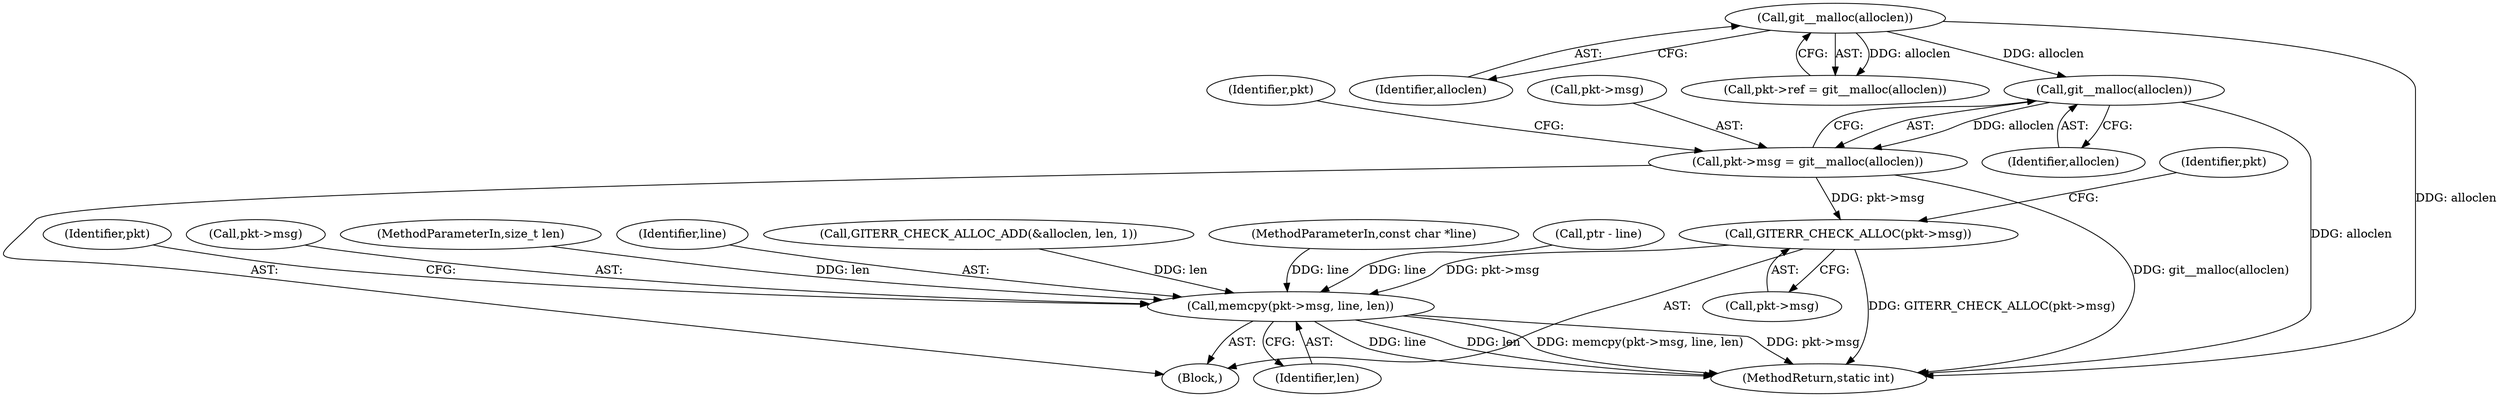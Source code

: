 digraph "0_libgit2_1f9a8510e1d2f20ed7334eeeddb92c4dd8e7c649@API" {
"1000216" [label="(Call,git__malloc(alloclen))"];
"1000161" [label="(Call,git__malloc(alloclen))"];
"1000212" [label="(Call,pkt->msg = git__malloc(alloclen))"];
"1000218" [label="(Call,GITERR_CHECK_ALLOC(pkt->msg))"];
"1000222" [label="(Call,memcpy(pkt->msg, line, len))"];
"1000222" [label="(Call,memcpy(pkt->msg, line, len))"];
"1000219" [label="(Call,pkt->msg)"];
"1000212" [label="(Call,pkt->msg = git__malloc(alloclen))"];
"1000162" [label="(Identifier,alloclen)"];
"1000161" [label="(Call,git__malloc(alloclen))"];
"1000220" [label="(Identifier,pkt)"];
"1000218" [label="(Call,GITERR_CHECK_ALLOC(pkt->msg))"];
"1000105" [label="(Block,)"];
"1000217" [label="(Identifier,alloclen)"];
"1000213" [label="(Call,pkt->msg)"];
"1000227" [label="(Identifier,len)"];
"1000207" [label="(Call,GITERR_CHECK_ALLOC_ADD(&alloclen, len, 1))"];
"1000216" [label="(Call,git__malloc(alloclen))"];
"1000256" [label="(MethodReturn,static int)"];
"1000103" [label="(MethodParameterIn,const char *line)"];
"1000224" [label="(Identifier,pkt)"];
"1000204" [label="(Call,ptr - line)"];
"1000231" [label="(Identifier,pkt)"];
"1000223" [label="(Call,pkt->msg)"];
"1000157" [label="(Call,pkt->ref = git__malloc(alloclen))"];
"1000104" [label="(MethodParameterIn,size_t len)"];
"1000226" [label="(Identifier,line)"];
"1000216" -> "1000212"  [label="AST: "];
"1000216" -> "1000217"  [label="CFG: "];
"1000217" -> "1000216"  [label="AST: "];
"1000212" -> "1000216"  [label="CFG: "];
"1000216" -> "1000256"  [label="DDG: alloclen"];
"1000216" -> "1000212"  [label="DDG: alloclen"];
"1000161" -> "1000216"  [label="DDG: alloclen"];
"1000161" -> "1000157"  [label="AST: "];
"1000161" -> "1000162"  [label="CFG: "];
"1000162" -> "1000161"  [label="AST: "];
"1000157" -> "1000161"  [label="CFG: "];
"1000161" -> "1000256"  [label="DDG: alloclen"];
"1000161" -> "1000157"  [label="DDG: alloclen"];
"1000212" -> "1000105"  [label="AST: "];
"1000213" -> "1000212"  [label="AST: "];
"1000220" -> "1000212"  [label="CFG: "];
"1000212" -> "1000256"  [label="DDG: git__malloc(alloclen)"];
"1000212" -> "1000218"  [label="DDG: pkt->msg"];
"1000218" -> "1000105"  [label="AST: "];
"1000218" -> "1000219"  [label="CFG: "];
"1000219" -> "1000218"  [label="AST: "];
"1000224" -> "1000218"  [label="CFG: "];
"1000218" -> "1000256"  [label="DDG: GITERR_CHECK_ALLOC(pkt->msg)"];
"1000218" -> "1000222"  [label="DDG: pkt->msg"];
"1000222" -> "1000105"  [label="AST: "];
"1000222" -> "1000227"  [label="CFG: "];
"1000223" -> "1000222"  [label="AST: "];
"1000226" -> "1000222"  [label="AST: "];
"1000227" -> "1000222"  [label="AST: "];
"1000231" -> "1000222"  [label="CFG: "];
"1000222" -> "1000256"  [label="DDG: pkt->msg"];
"1000222" -> "1000256"  [label="DDG: line"];
"1000222" -> "1000256"  [label="DDG: len"];
"1000222" -> "1000256"  [label="DDG: memcpy(pkt->msg, line, len)"];
"1000204" -> "1000222"  [label="DDG: line"];
"1000103" -> "1000222"  [label="DDG: line"];
"1000207" -> "1000222"  [label="DDG: len"];
"1000104" -> "1000222"  [label="DDG: len"];
}
